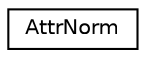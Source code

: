 digraph "Graphical Class Hierarchy"
{
  edge [fontname="Helvetica",fontsize="10",labelfontname="Helvetica",labelfontsize="10"];
  node [fontname="Helvetica",fontsize="10",shape=record];
  rankdir="LR";
  Node1 [label="AttrNorm",height=0.2,width=0.4,color="black", fillcolor="white", style="filled",URL="$struct_attr_norm.html"];
}
